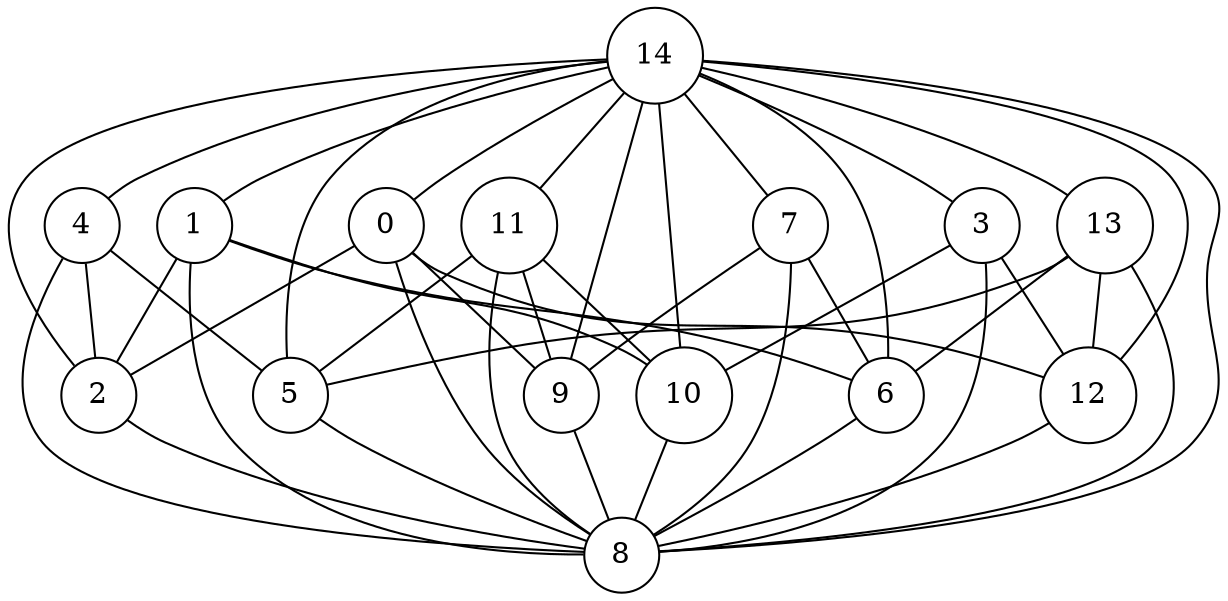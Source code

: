 graph Amazon {
node [shape=circle];  0; 1; 2; 3; 4; 5; 6; 7; 8; 9; 10; 11; 12; 13; 14;
11 -- 5
11 -- 8
11 -- 9
11 -- 10
12 -- 8
13 -- 12
13 -- 5
13 -- 6
13 -- 8
14 -- 11
14 -- 12
14 -- 13
14 -- 0
14 -- 1
14 -- 2
14 -- 3
14 -- 4
14 -- 5
14 -- 6
14 -- 7
14 -- 8
14 -- 9
14 -- 10
0 -- 12
0 -- 2
0 -- 8
0 -- 9
1 -- 2
1 -- 6
1 -- 8
1 -- 10
2 -- 8
3 -- 12
3 -- 8
3 -- 10
4 -- 2
4 -- 5
4 -- 8
5 -- 8
6 -- 8
7 -- 6
7 -- 8
7 -- 9
9 -- 8
10 -- 8
}
